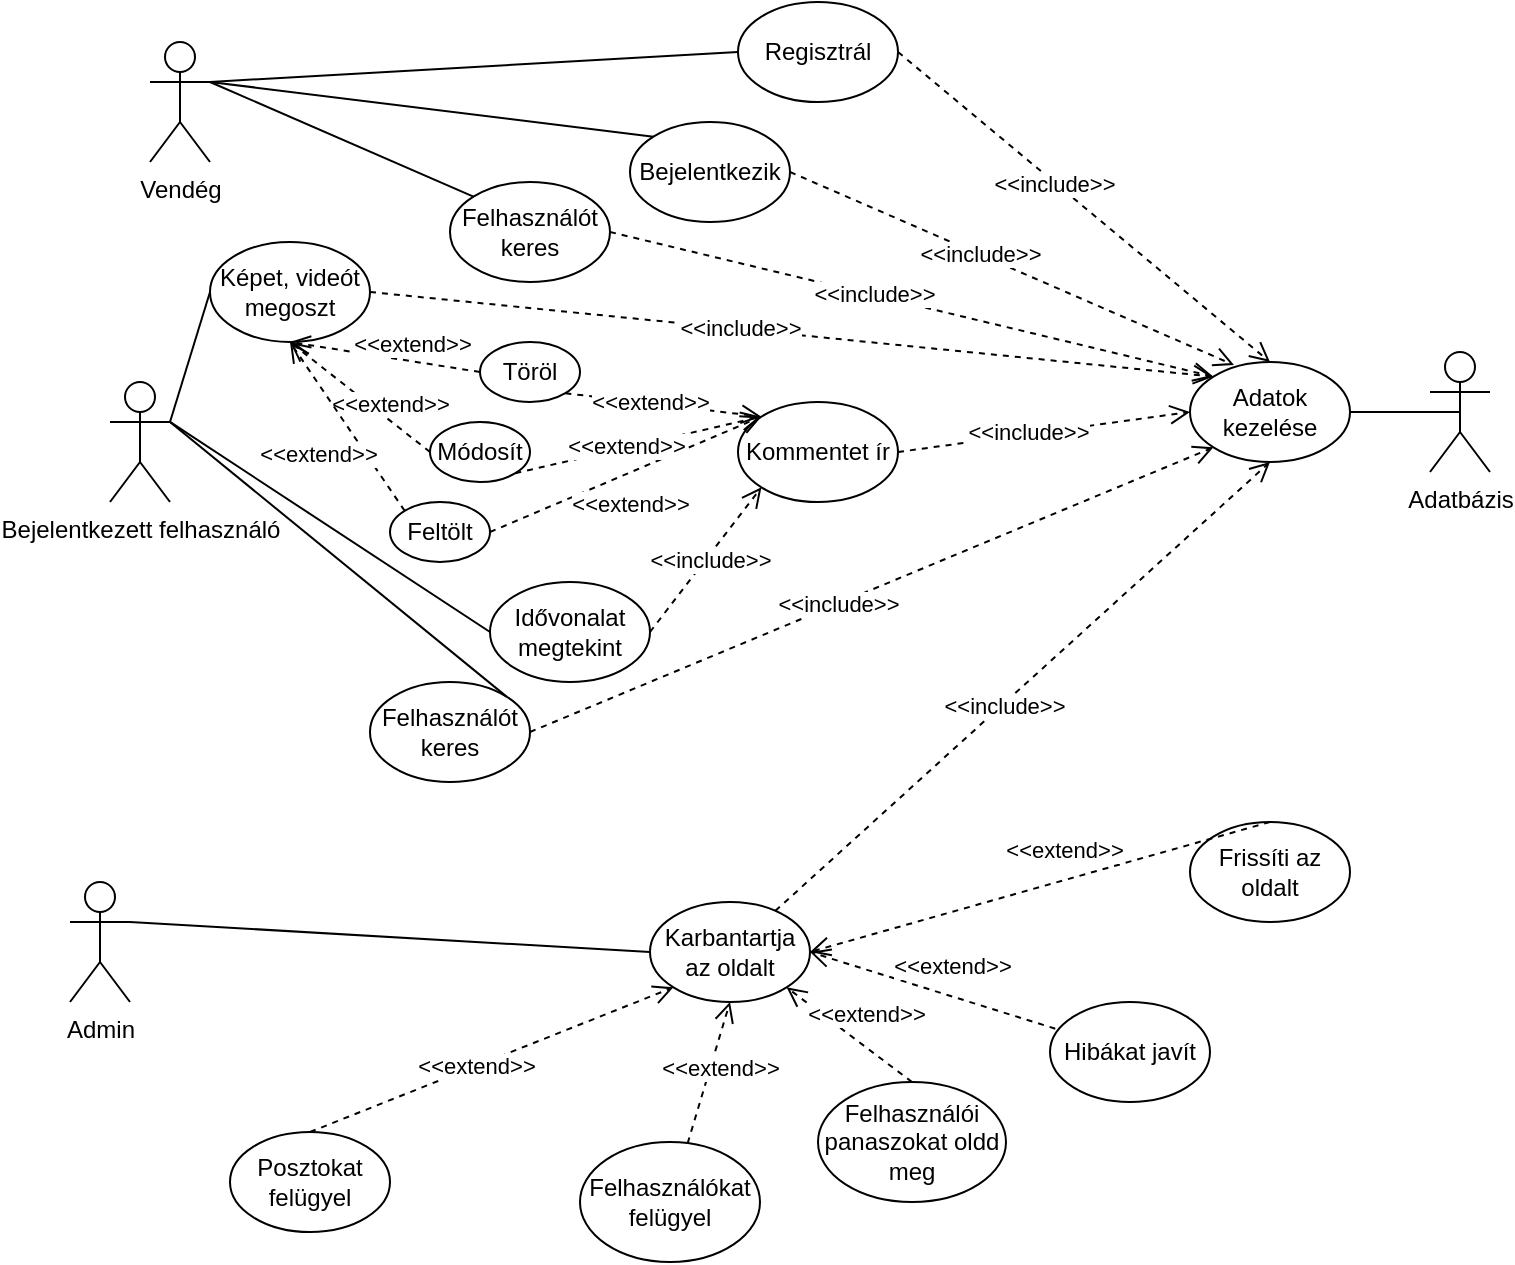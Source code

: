 <mxfile version="20.4.1" type="device"><diagram id="7-hXjkbT8-Qj-nWnQ74o" name="Use-Case"><mxGraphModel dx="823" dy="459" grid="1" gridSize="10" guides="1" tooltips="1" connect="1" arrows="1" fold="1" page="1" pageScale="1" pageWidth="827" pageHeight="1169" math="0" shadow="0"><root><mxCell id="0"/><mxCell id="1" parent="0"/><mxCell id="VfjO3Ky_U-TvY5k8d08S-1" value="Vendég" style="shape=umlActor;verticalLabelPosition=bottom;verticalAlign=top;html=1;" vertex="1" parent="1"><mxGeometry x="80" y="40" width="30" height="60" as="geometry"/></mxCell><mxCell id="VfjO3Ky_U-TvY5k8d08S-4" value="Bejelentkezett felhasználó" style="shape=umlActor;verticalLabelPosition=bottom;verticalAlign=top;html=1;" vertex="1" parent="1"><mxGeometry x="60" y="210" width="30" height="60" as="geometry"/></mxCell><mxCell id="VfjO3Ky_U-TvY5k8d08S-6" value="Admin" style="shape=umlActor;verticalLabelPosition=bottom;verticalAlign=top;html=1;" vertex="1" parent="1"><mxGeometry x="40" y="460" width="30" height="60" as="geometry"/></mxCell><mxCell id="VfjO3Ky_U-TvY5k8d08S-7" value="Adatbázis" style="shape=umlActor;verticalLabelPosition=bottom;verticalAlign=top;html=1;" vertex="1" parent="1"><mxGeometry x="720" y="195" width="30" height="60" as="geometry"/></mxCell><mxCell id="VfjO3Ky_U-TvY5k8d08S-8" value="Regisztrál" style="ellipse;whiteSpace=wrap;html=1;" vertex="1" parent="1"><mxGeometry x="374" y="20" width="80" height="50" as="geometry"/></mxCell><mxCell id="VfjO3Ky_U-TvY5k8d08S-9" value="Bejelentkezik" style="ellipse;whiteSpace=wrap;html=1;" vertex="1" parent="1"><mxGeometry x="320" y="80" width="80" height="50" as="geometry"/></mxCell><mxCell id="VfjO3Ky_U-TvY5k8d08S-10" value="Adatok kezelése" style="ellipse;whiteSpace=wrap;html=1;" vertex="1" parent="1"><mxGeometry x="600" y="200" width="80" height="50" as="geometry"/></mxCell><mxCell id="VfjO3Ky_U-TvY5k8d08S-19" value="" style="endArrow=none;html=1;edgeStyle=orthogonalEdgeStyle;rounded=0;exitX=1;exitY=0.5;exitDx=0;exitDy=0;entryX=0.5;entryY=0.5;entryDx=0;entryDy=0;entryPerimeter=0;" edge="1" parent="1" source="VfjO3Ky_U-TvY5k8d08S-10" target="VfjO3Ky_U-TvY5k8d08S-7"><mxGeometry relative="1" as="geometry"><mxPoint x="320" y="250" as="sourcePoint"/><mxPoint x="480" y="250" as="targetPoint"/></mxGeometry></mxCell><mxCell id="VfjO3Ky_U-TvY5k8d08S-22" value="&amp;lt;&amp;lt;include&amp;gt;&amp;gt;" style="html=1;verticalAlign=bottom;endArrow=open;dashed=1;endSize=8;rounded=0;entryX=0.5;entryY=0;entryDx=0;entryDy=0;exitX=1;exitY=0.5;exitDx=0;exitDy=0;" edge="1" parent="1" source="VfjO3Ky_U-TvY5k8d08S-8" target="VfjO3Ky_U-TvY5k8d08S-10"><mxGeometry x="-0.117" y="-7" relative="1" as="geometry"><mxPoint x="440" y="250" as="sourcePoint"/><mxPoint x="360" y="250" as="targetPoint"/><mxPoint y="1" as="offset"/></mxGeometry></mxCell><mxCell id="VfjO3Ky_U-TvY5k8d08S-23" value="&amp;lt;&amp;lt;include&amp;gt;&amp;gt;" style="html=1;verticalAlign=bottom;endArrow=open;dashed=1;endSize=8;rounded=0;entryX=0.275;entryY=0.03;entryDx=0;entryDy=0;exitX=1;exitY=0.5;exitDx=0;exitDy=0;entryPerimeter=0;" edge="1" parent="1" source="VfjO3Ky_U-TvY5k8d08S-9" target="VfjO3Ky_U-TvY5k8d08S-10"><mxGeometry x="-0.117" y="-7" relative="1" as="geometry"><mxPoint x="370" y="55" as="sourcePoint"/><mxPoint x="650" y="210" as="targetPoint"/><mxPoint y="1" as="offset"/></mxGeometry></mxCell><mxCell id="VfjO3Ky_U-TvY5k8d08S-24" value="Felhasználót keres" style="ellipse;whiteSpace=wrap;html=1;" vertex="1" parent="1"><mxGeometry x="230" y="110" width="80" height="50" as="geometry"/></mxCell><mxCell id="VfjO3Ky_U-TvY5k8d08S-25" value="&amp;lt;&amp;lt;include&amp;gt;&amp;gt;" style="html=1;verticalAlign=bottom;endArrow=open;dashed=1;endSize=8;rounded=0;entryX=0;entryY=0;entryDx=0;entryDy=0;exitX=1;exitY=0.5;exitDx=0;exitDy=0;" edge="1" parent="1" source="VfjO3Ky_U-TvY5k8d08S-24" target="VfjO3Ky_U-TvY5k8d08S-10"><mxGeometry x="-0.117" y="-7" relative="1" as="geometry"><mxPoint x="410" y="115" as="sourcePoint"/><mxPoint x="632" y="211.5" as="targetPoint"/><mxPoint y="1" as="offset"/></mxGeometry></mxCell><mxCell id="VfjO3Ky_U-TvY5k8d08S-26" value="" style="endArrow=none;html=1;rounded=0;exitX=1;exitY=0.333;exitDx=0;exitDy=0;entryX=0;entryY=0.5;entryDx=0;entryDy=0;exitPerimeter=0;strokeWidth=1;" edge="1" parent="1" source="VfjO3Ky_U-TvY5k8d08S-1" target="VfjO3Ky_U-TvY5k8d08S-8"><mxGeometry relative="1" as="geometry"><mxPoint x="690" y="235" as="sourcePoint"/><mxPoint x="745" y="235" as="targetPoint"/></mxGeometry></mxCell><mxCell id="VfjO3Ky_U-TvY5k8d08S-27" value="" style="endArrow=none;html=1;rounded=0;exitX=1;exitY=0.333;exitDx=0;exitDy=0;entryX=0;entryY=0;entryDx=0;entryDy=0;exitPerimeter=0;" edge="1" parent="1" source="VfjO3Ky_U-TvY5k8d08S-1" target="VfjO3Ky_U-TvY5k8d08S-9"><mxGeometry relative="1" as="geometry"><mxPoint x="700" y="245" as="sourcePoint"/><mxPoint x="755" y="245" as="targetPoint"/></mxGeometry></mxCell><mxCell id="VfjO3Ky_U-TvY5k8d08S-28" value="" style="endArrow=none;html=1;rounded=0;exitX=1;exitY=0.333;exitDx=0;exitDy=0;entryX=0;entryY=0;entryDx=0;entryDy=0;exitPerimeter=0;strokeWidth=1;" edge="1" parent="1" source="VfjO3Ky_U-TvY5k8d08S-1" target="VfjO3Ky_U-TvY5k8d08S-24"><mxGeometry relative="1" as="geometry"><mxPoint x="120" y="70" as="sourcePoint"/><mxPoint x="395.716" y="72.678" as="targetPoint"/></mxGeometry></mxCell><mxCell id="VfjO3Ky_U-TvY5k8d08S-29" value="Posztokat felügyel&lt;span style=&quot;color: rgba(0, 0, 0, 0); font-family: monospace; font-size: 0px; text-align: start;&quot;&gt;%3CmxGraphModel%3E%3Croot%3E%3CmxCell%20id%3D%220%22%2F%3E%3CmxCell%20id%3D%221%22%20parent%3D%220%22%2F%3E%3CmxCell%20id%3D%222%22%20value%3D%22Posztokat%20fel%C3%BCgyel%22%20style%3D%22ellipse%3BwhiteSpace%3Dwrap%3Bhtml%3D1%3B%22%20vertex%3D%221%22%20parent%3D%221%22%3E%3CmxGeometry%20x%3D%22240%22%20y%3D%22510%22%20width%3D%2280%22%20height%3D%2250%22%20as%3D%22geometry%22%2F%3E%3C%2FmxCell%3E%3C%2Froot%3E%3C%2FmxGraphModel%3E&lt;/span&gt;" style="ellipse;whiteSpace=wrap;html=1;" vertex="1" parent="1"><mxGeometry x="120" y="585" width="80" height="50" as="geometry"/></mxCell><mxCell id="VfjO3Ky_U-TvY5k8d08S-30" value="Karbantartja az oldalt" style="ellipse;whiteSpace=wrap;html=1;" vertex="1" parent="1"><mxGeometry x="330" y="470" width="80" height="50" as="geometry"/></mxCell><mxCell id="VfjO3Ky_U-TvY5k8d08S-31" value="Felhasználókat felügyel" style="ellipse;whiteSpace=wrap;html=1;" vertex="1" parent="1"><mxGeometry x="295" y="590" width="90" height="60" as="geometry"/></mxCell><mxCell id="VfjO3Ky_U-TvY5k8d08S-32" value="Hibákat javít" style="ellipse;whiteSpace=wrap;html=1;" vertex="1" parent="1"><mxGeometry x="530" y="520" width="80" height="50" as="geometry"/></mxCell><mxCell id="VfjO3Ky_U-TvY5k8d08S-33" value="Felhasználói panaszokat oldd meg" style="ellipse;whiteSpace=wrap;html=1;" vertex="1" parent="1"><mxGeometry x="414" y="560" width="94" height="60" as="geometry"/></mxCell><mxCell id="VfjO3Ky_U-TvY5k8d08S-34" value="&amp;lt;&amp;lt;extend&amp;gt;&amp;gt;" style="html=1;verticalAlign=bottom;endArrow=open;dashed=1;endSize=8;rounded=0;entryX=0;entryY=1;entryDx=0;entryDy=0;exitX=0.5;exitY=0;exitDx=0;exitDy=0;" edge="1" parent="1" source="VfjO3Ky_U-TvY5k8d08S-29" target="VfjO3Ky_U-TvY5k8d08S-30"><mxGeometry x="-0.117" y="-7" relative="1" as="geometry"><mxPoint x="320" y="145" as="sourcePoint"/><mxPoint x="612.32" y="219.35" as="targetPoint"/><mxPoint y="1" as="offset"/><Array as="points"/></mxGeometry></mxCell><mxCell id="VfjO3Ky_U-TvY5k8d08S-35" value="&amp;lt;&amp;lt;extend&amp;gt;&amp;gt;" style="html=1;verticalAlign=bottom;endArrow=open;dashed=1;endSize=8;rounded=0;entryX=0.5;entryY=1;entryDx=0;entryDy=0;" edge="1" parent="1" source="VfjO3Ky_U-TvY5k8d08S-31" target="VfjO3Ky_U-TvY5k8d08S-30"><mxGeometry x="-0.117" y="-7" relative="1" as="geometry"><mxPoint x="190" y="480" as="sourcePoint"/><mxPoint x="271.716" y="452.678" as="targetPoint"/><mxPoint y="1" as="offset"/><Array as="points"/></mxGeometry></mxCell><mxCell id="VfjO3Ky_U-TvY5k8d08S-36" value="&amp;lt;&amp;lt;extend&amp;gt;&amp;gt;" style="html=1;verticalAlign=bottom;endArrow=open;dashed=1;endSize=8;rounded=0;entryX=1;entryY=1;entryDx=0;entryDy=0;exitX=0.5;exitY=0;exitDx=0;exitDy=0;" edge="1" parent="1" source="VfjO3Ky_U-TvY5k8d08S-33" target="VfjO3Ky_U-TvY5k8d08S-30"><mxGeometry x="-0.117" y="-7" relative="1" as="geometry"><mxPoint x="273.825" y="510.583" as="sourcePoint"/><mxPoint x="300" y="460" as="targetPoint"/><mxPoint y="1" as="offset"/><Array as="points"/></mxGeometry></mxCell><mxCell id="VfjO3Ky_U-TvY5k8d08S-37" value="&amp;lt;&amp;lt;extend&amp;gt;&amp;gt;" style="html=1;verticalAlign=bottom;endArrow=open;dashed=1;endSize=8;rounded=0;entryX=1;entryY=0.5;entryDx=0;entryDy=0;exitX=0.033;exitY=0.267;exitDx=0;exitDy=0;exitPerimeter=0;" edge="1" parent="1" source="VfjO3Ky_U-TvY5k8d08S-32" target="VfjO3Ky_U-TvY5k8d08S-30"><mxGeometry x="-0.117" y="-7" relative="1" as="geometry"><mxPoint x="283.825" y="520.583" as="sourcePoint"/><mxPoint x="310" y="470" as="targetPoint"/><mxPoint y="1" as="offset"/><Array as="points"/></mxGeometry></mxCell><mxCell id="VfjO3Ky_U-TvY5k8d08S-38" value="" style="endArrow=none;html=1;rounded=0;exitX=1;exitY=0.333;exitDx=0;exitDy=0;entryX=0;entryY=0.5;entryDx=0;entryDy=0;exitPerimeter=0;strokeWidth=1;" edge="1" parent="1" source="VfjO3Ky_U-TvY5k8d08S-6" target="VfjO3Ky_U-TvY5k8d08S-30"><mxGeometry relative="1" as="geometry"><mxPoint x="120" y="70" as="sourcePoint"/><mxPoint x="395.716" y="72.678" as="targetPoint"/></mxGeometry></mxCell><mxCell id="VfjO3Ky_U-TvY5k8d08S-40" value="&amp;lt;&amp;lt;include&amp;gt;&amp;gt;" style="html=1;verticalAlign=bottom;endArrow=open;dashed=1;endSize=8;rounded=0;entryX=0.5;entryY=1;entryDx=0;entryDy=0;" edge="1" parent="1" source="VfjO3Ky_U-TvY5k8d08S-30" target="VfjO3Ky_U-TvY5k8d08S-10"><mxGeometry x="-0.117" y="-7" relative="1" as="geometry"><mxPoint x="320" y="145" as="sourcePoint"/><mxPoint x="612.32" y="219.35" as="targetPoint"/><mxPoint y="1" as="offset"/></mxGeometry></mxCell><mxCell id="VfjO3Ky_U-TvY5k8d08S-42" value="Frissíti az oldalt" style="ellipse;whiteSpace=wrap;html=1;" vertex="1" parent="1"><mxGeometry x="600" y="430" width="80" height="50" as="geometry"/></mxCell><mxCell id="VfjO3Ky_U-TvY5k8d08S-43" value="&amp;lt;&amp;lt;extend&amp;gt;&amp;gt;" style="html=1;verticalAlign=bottom;endArrow=open;dashed=1;endSize=8;rounded=0;entryX=1;entryY=0.5;entryDx=0;entryDy=0;exitX=0.5;exitY=0;exitDx=0;exitDy=0;" edge="1" parent="1" source="VfjO3Ky_U-TvY5k8d08S-42" target="VfjO3Ky_U-TvY5k8d08S-30"><mxGeometry x="-0.117" y="-7" relative="1" as="geometry"><mxPoint x="118.825" y="625.583" as="sourcePoint"/><mxPoint x="165" y="530" as="targetPoint"/><mxPoint y="1" as="offset"/><Array as="points"/></mxGeometry></mxCell><mxCell id="VfjO3Ky_U-TvY5k8d08S-45" value="Felhasználót keres" style="ellipse;whiteSpace=wrap;html=1;" vertex="1" parent="1"><mxGeometry x="190" y="360" width="80" height="50" as="geometry"/></mxCell><mxCell id="VfjO3Ky_U-TvY5k8d08S-46" value="Idővonalat megtekint" style="ellipse;whiteSpace=wrap;html=1;" vertex="1" parent="1"><mxGeometry x="250" y="310" width="80" height="50" as="geometry"/></mxCell><mxCell id="VfjO3Ky_U-TvY5k8d08S-47" value="Képet, videót megoszt" style="ellipse;whiteSpace=wrap;html=1;" vertex="1" parent="1"><mxGeometry x="110" y="140" width="80" height="50" as="geometry"/></mxCell><mxCell id="VfjO3Ky_U-TvY5k8d08S-48" value="Kommentet ír" style="ellipse;whiteSpace=wrap;html=1;" vertex="1" parent="1"><mxGeometry x="374" y="220" width="80" height="50" as="geometry"/></mxCell><mxCell id="VfjO3Ky_U-TvY5k8d08S-49" value="&amp;lt;&amp;lt;include&amp;gt;&amp;gt;" style="html=1;verticalAlign=bottom;endArrow=open;dashed=1;endSize=8;rounded=0;entryX=0;entryY=1;entryDx=0;entryDy=0;exitX=1;exitY=0.5;exitDx=0;exitDy=0;" edge="1" parent="1" source="VfjO3Ky_U-TvY5k8d08S-46" target="VfjO3Ky_U-TvY5k8d08S-48"><mxGeometry x="-0.117" y="-7" relative="1" as="geometry"><mxPoint x="320" y="145" as="sourcePoint"/><mxPoint x="612.32" y="219.35" as="targetPoint"/><mxPoint y="1" as="offset"/></mxGeometry></mxCell><mxCell id="VfjO3Ky_U-TvY5k8d08S-50" value="&amp;lt;&amp;lt;include&amp;gt;&amp;gt;" style="html=1;verticalAlign=bottom;endArrow=open;dashed=1;endSize=8;rounded=0;entryX=0;entryY=0.5;entryDx=0;entryDy=0;exitX=1;exitY=0.5;exitDx=0;exitDy=0;" edge="1" parent="1" source="VfjO3Ky_U-TvY5k8d08S-48" target="VfjO3Ky_U-TvY5k8d08S-10"><mxGeometry x="-0.117" y="-7" relative="1" as="geometry"><mxPoint x="320" y="145" as="sourcePoint"/><mxPoint x="612.32" y="219.35" as="targetPoint"/><mxPoint y="1" as="offset"/></mxGeometry></mxCell><mxCell id="VfjO3Ky_U-TvY5k8d08S-51" value="&amp;lt;&amp;lt;include&amp;gt;&amp;gt;" style="html=1;verticalAlign=bottom;endArrow=open;dashed=1;endSize=8;rounded=0;entryX=0;entryY=0;entryDx=0;entryDy=0;exitX=1;exitY=0.5;exitDx=0;exitDy=0;" edge="1" parent="1" source="VfjO3Ky_U-TvY5k8d08S-47" target="VfjO3Ky_U-TvY5k8d08S-10"><mxGeometry x="-0.117" y="-7" relative="1" as="geometry"><mxPoint x="330" y="155" as="sourcePoint"/><mxPoint x="622.32" y="229.35" as="targetPoint"/><mxPoint y="1" as="offset"/></mxGeometry></mxCell><mxCell id="VfjO3Ky_U-TvY5k8d08S-52" value="" style="endArrow=none;html=1;rounded=0;exitX=1;exitY=0.333;exitDx=0;exitDy=0;entryX=0;entryY=0.5;entryDx=0;entryDy=0;exitPerimeter=0;strokeWidth=1;" edge="1" parent="1" source="VfjO3Ky_U-TvY5k8d08S-4" target="VfjO3Ky_U-TvY5k8d08S-47"><mxGeometry relative="1" as="geometry"><mxPoint x="120" y="70" as="sourcePoint"/><mxPoint x="251.716" y="127.322" as="targetPoint"/></mxGeometry></mxCell><mxCell id="VfjO3Ky_U-TvY5k8d08S-53" value="" style="endArrow=none;html=1;rounded=0;exitX=1;exitY=0.333;exitDx=0;exitDy=0;entryX=1;entryY=0;entryDx=0;entryDy=0;exitPerimeter=0;strokeWidth=1;" edge="1" parent="1" source="VfjO3Ky_U-TvY5k8d08S-4" target="VfjO3Ky_U-TvY5k8d08S-45"><mxGeometry relative="1" as="geometry"><mxPoint x="130" y="80" as="sourcePoint"/><mxPoint x="261.716" y="137.322" as="targetPoint"/></mxGeometry></mxCell><mxCell id="VfjO3Ky_U-TvY5k8d08S-54" value="" style="endArrow=none;html=1;rounded=0;exitX=1;exitY=0.333;exitDx=0;exitDy=0;entryX=0;entryY=0.5;entryDx=0;entryDy=0;exitPerimeter=0;strokeWidth=1;" edge="1" parent="1" source="VfjO3Ky_U-TvY5k8d08S-4" target="VfjO3Ky_U-TvY5k8d08S-46"><mxGeometry relative="1" as="geometry"><mxPoint x="140" y="90" as="sourcePoint"/><mxPoint x="271.716" y="147.322" as="targetPoint"/></mxGeometry></mxCell><mxCell id="VfjO3Ky_U-TvY5k8d08S-55" value="&amp;lt;&amp;lt;include&amp;gt;&amp;gt;" style="html=1;verticalAlign=bottom;endArrow=open;dashed=1;endSize=8;rounded=0;entryX=0;entryY=1;entryDx=0;entryDy=0;exitX=1;exitY=0.5;exitDx=0;exitDy=0;" edge="1" parent="1" source="VfjO3Ky_U-TvY5k8d08S-45" target="VfjO3Ky_U-TvY5k8d08S-10"><mxGeometry x="-0.117" y="-7" relative="1" as="geometry"><mxPoint x="320" y="145" as="sourcePoint"/><mxPoint x="621.716" y="217.322" as="targetPoint"/><mxPoint y="1" as="offset"/></mxGeometry></mxCell><mxCell id="VfjO3Ky_U-TvY5k8d08S-56" value="Feltölt" style="ellipse;whiteSpace=wrap;html=1;" vertex="1" parent="1"><mxGeometry x="200" y="270" width="50" height="30" as="geometry"/></mxCell><mxCell id="VfjO3Ky_U-TvY5k8d08S-57" value="Töröl" style="ellipse;whiteSpace=wrap;html=1;" vertex="1" parent="1"><mxGeometry x="245" y="190" width="50" height="30" as="geometry"/></mxCell><mxCell id="VfjO3Ky_U-TvY5k8d08S-58" value="Módosít" style="ellipse;whiteSpace=wrap;html=1;" vertex="1" parent="1"><mxGeometry x="220" y="230" width="50" height="30" as="geometry"/></mxCell><mxCell id="VfjO3Ky_U-TvY5k8d08S-59" value="&amp;lt;&amp;lt;extend&amp;gt;&amp;gt;" style="html=1;verticalAlign=bottom;endArrow=open;dashed=1;endSize=8;rounded=0;exitX=0;exitY=0.5;exitDx=0;exitDy=0;entryX=0.5;entryY=1;entryDx=0;entryDy=0;" edge="1" parent="1" source="VfjO3Ky_U-TvY5k8d08S-58" target="VfjO3Ky_U-TvY5k8d08S-47"><mxGeometry x="-0.439" y="1" relative="1" as="geometry"><mxPoint x="442.64" y="493.35" as="sourcePoint"/><mxPoint x="150" y="180" as="targetPoint"/><mxPoint as="offset"/><Array as="points"/></mxGeometry></mxCell><mxCell id="VfjO3Ky_U-TvY5k8d08S-60" value="&amp;lt;&amp;lt;extend&amp;gt;&amp;gt;" style="html=1;verticalAlign=bottom;endArrow=open;dashed=1;endSize=8;rounded=0;exitX=0;exitY=0.5;exitDx=0;exitDy=0;entryX=0.5;entryY=1;entryDx=0;entryDy=0;" edge="1" parent="1" source="VfjO3Ky_U-TvY5k8d08S-57" target="VfjO3Ky_U-TvY5k8d08S-47"><mxGeometry x="-0.265" y="1" relative="1" as="geometry"><mxPoint x="202.678" y="155.607" as="sourcePoint"/><mxPoint x="150" y="180" as="targetPoint"/><mxPoint x="1" as="offset"/><Array as="points"/></mxGeometry></mxCell><mxCell id="VfjO3Ky_U-TvY5k8d08S-61" value="&amp;lt;&amp;lt;extend&amp;gt;&amp;gt;" style="html=1;verticalAlign=bottom;endArrow=open;dashed=1;endSize=8;rounded=0;exitX=0;exitY=0;exitDx=0;exitDy=0;entryX=0.5;entryY=1;entryDx=0;entryDy=0;" edge="1" parent="1" source="VfjO3Ky_U-TvY5k8d08S-56" target="VfjO3Ky_U-TvY5k8d08S-47"><mxGeometry x="-0.211" y="25" relative="1" as="geometry"><mxPoint x="212.678" y="165.607" as="sourcePoint"/><mxPoint x="200" y="190" as="targetPoint"/><mxPoint as="offset"/><Array as="points"/></mxGeometry></mxCell><mxCell id="VfjO3Ky_U-TvY5k8d08S-62" value="&amp;lt;&amp;lt;extend&amp;gt;&amp;gt;" style="html=1;verticalAlign=bottom;endArrow=open;dashed=1;endSize=8;rounded=0;exitX=1;exitY=0.5;exitDx=0;exitDy=0;entryX=0;entryY=0;entryDx=0;entryDy=0;" edge="1" parent="1" source="VfjO3Ky_U-TvY5k8d08S-56" target="VfjO3Ky_U-TvY5k8d08S-48"><mxGeometry x="-0.096" y="-23" relative="1" as="geometry"><mxPoint x="207.322" y="239.393" as="sourcePoint"/><mxPoint x="380" y="250" as="targetPoint"/><mxPoint as="offset"/><Array as="points"/></mxGeometry></mxCell><mxCell id="VfjO3Ky_U-TvY5k8d08S-63" value="&amp;lt;&amp;lt;extend&amp;gt;&amp;gt;" style="html=1;verticalAlign=bottom;endArrow=open;dashed=1;endSize=8;rounded=0;entryX=0;entryY=0;entryDx=0;entryDy=0;exitX=1;exitY=1;exitDx=0;exitDy=0;" edge="1" parent="1" source="VfjO3Ky_U-TvY5k8d08S-57" target="VfjO3Ky_U-TvY5k8d08S-48"><mxGeometry x="-0.117" y="-7" relative="1" as="geometry"><mxPoint x="310" y="215" as="sourcePoint"/><mxPoint x="200" y="165" as="targetPoint"/><mxPoint y="1" as="offset"/><Array as="points"/></mxGeometry></mxCell><mxCell id="VfjO3Ky_U-TvY5k8d08S-64" value="&amp;lt;&amp;lt;extend&amp;gt;&amp;gt;" style="html=1;verticalAlign=bottom;endArrow=open;dashed=1;endSize=8;rounded=0;entryX=0;entryY=0;entryDx=0;entryDy=0;exitX=1;exitY=1;exitDx=0;exitDy=0;" edge="1" parent="1" source="VfjO3Ky_U-TvY5k8d08S-58" target="VfjO3Ky_U-TvY5k8d08S-48"><mxGeometry x="-0.117" y="-7" relative="1" as="geometry"><mxPoint x="230" y="220" as="sourcePoint"/><mxPoint x="188.284" y="182.678" as="targetPoint"/><mxPoint y="1" as="offset"/><Array as="points"/></mxGeometry></mxCell></root></mxGraphModel></diagram></mxfile>